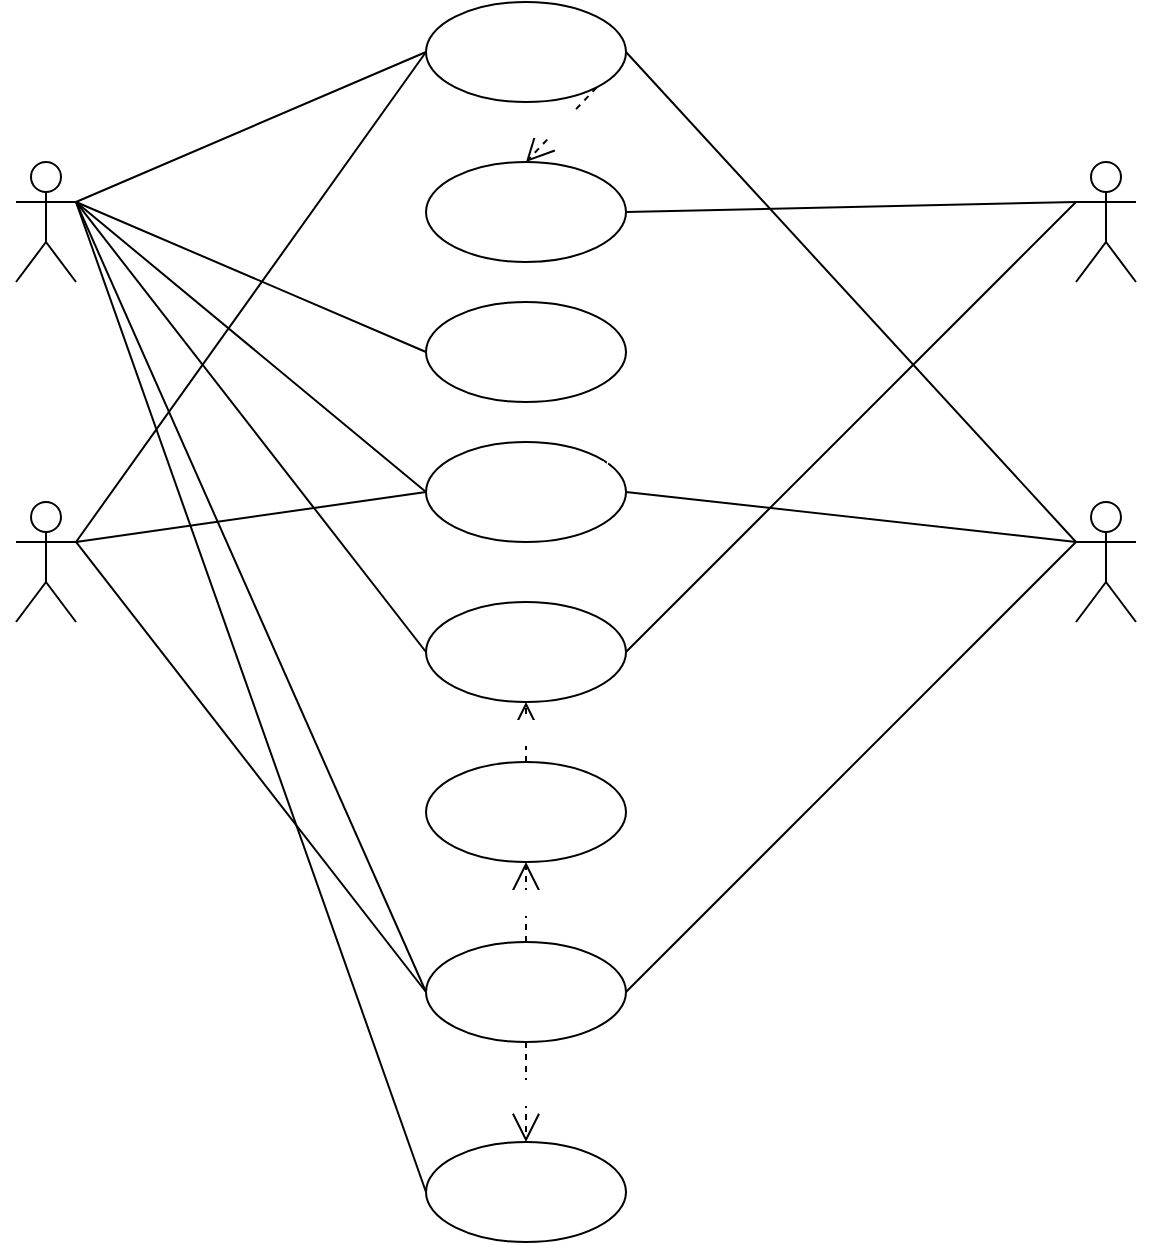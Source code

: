 <mxfile>
    <diagram id="1VJ4A4ErR4bO_sIXdVbA" name="Page-1">
        <mxGraphModel dx="1540" dy="846" grid="1" gridSize="10" guides="1" tooltips="1" connect="1" arrows="1" fold="1" page="1" pageScale="1" pageWidth="850" pageHeight="1100" math="0" shadow="0">
            <root>
                <mxCell id="0"/>
                <mxCell id="1" parent="0"/>
                <mxCell id="14" style="edgeStyle=none;html=1;exitX=1;exitY=0.333;exitDx=0;exitDy=0;exitPerimeter=0;entryX=0;entryY=0.5;entryDx=0;entryDy=0;fontColor=#FFFFFF;endArrow=none;endFill=0;" edge="1" parent="1" source="2" target="10">
                    <mxGeometry relative="1" as="geometry"/>
                </mxCell>
                <mxCell id="20" style="edgeStyle=none;html=1;exitX=1;exitY=0.333;exitDx=0;exitDy=0;exitPerimeter=0;entryX=0;entryY=0.5;entryDx=0;entryDy=0;fontColor=#FFFFFF;endArrow=none;endFill=0;" edge="1" parent="1" source="2" target="18">
                    <mxGeometry relative="1" as="geometry"/>
                </mxCell>
                <mxCell id="23" style="edgeStyle=none;html=1;exitX=1;exitY=0.333;exitDx=0;exitDy=0;exitPerimeter=0;entryX=0;entryY=0.5;entryDx=0;entryDy=0;fontColor=#FFFFFF;endArrow=none;endFill=0;" edge="1" parent="1" source="2" target="19">
                    <mxGeometry relative="1" as="geometry"/>
                </mxCell>
                <mxCell id="28" style="edgeStyle=none;html=1;exitX=1;exitY=0.333;exitDx=0;exitDy=0;exitPerimeter=0;entryX=0;entryY=0.5;entryDx=0;entryDy=0;fontColor=#FFFFFF;endArrow=none;endFill=0;" edge="1" parent="1" source="2" target="26">
                    <mxGeometry relative="1" as="geometry"/>
                </mxCell>
                <mxCell id="34" style="edgeStyle=none;html=1;exitX=1;exitY=0.333;exitDx=0;exitDy=0;exitPerimeter=0;entryX=0;entryY=0.5;entryDx=0;entryDy=0;fontColor=#FFFFFF;endArrow=none;endFill=0;" edge="1" parent="1" source="2" target="32">
                    <mxGeometry relative="1" as="geometry"/>
                </mxCell>
                <mxCell id="37" style="edgeStyle=none;html=1;exitX=1;exitY=0.333;exitDx=0;exitDy=0;exitPerimeter=0;entryX=0;entryY=0.5;entryDx=0;entryDy=0;fontColor=#FFFFFF;endArrow=none;endFill=0;" edge="1" parent="1" source="2" target="30">
                    <mxGeometry relative="1" as="geometry"/>
                </mxCell>
                <mxCell id="2" value="&lt;span id=&quot;docs-internal-guid-9c9111f2-7fff-4801-d1b3-890194a6ea42&quot;&gt;&lt;span style=&quot;font-size: 11pt; font-family: Sarabun, sans-serif; background-color: transparent; font-variant-numeric: normal; font-variant-east-asian: normal; font-variant-alternates: normal; font-variant-position: normal; vertical-align: baseline;&quot;&gt;&lt;font color=&quot;#ffffff&quot;&gt;อาจารย์&lt;/font&gt;&lt;/span&gt;&lt;/span&gt;" style="shape=umlActor;verticalLabelPosition=bottom;verticalAlign=top;html=1;" parent="1" vertex="1">
                    <mxGeometry x="120" y="240" width="30" height="60" as="geometry"/>
                </mxCell>
                <mxCell id="15" style="edgeStyle=none;html=1;exitX=1;exitY=0.333;exitDx=0;exitDy=0;exitPerimeter=0;entryX=0;entryY=0.5;entryDx=0;entryDy=0;fontColor=#FFFFFF;endArrow=none;endFill=0;" edge="1" parent="1" source="3" target="10">
                    <mxGeometry relative="1" as="geometry"/>
                </mxCell>
                <mxCell id="21" style="edgeStyle=none;html=1;exitX=1;exitY=0.333;exitDx=0;exitDy=0;exitPerimeter=0;entryX=0;entryY=0.5;entryDx=0;entryDy=0;fontColor=#FFFFFF;endArrow=none;endFill=0;" edge="1" parent="1" source="3" target="19">
                    <mxGeometry relative="1" as="geometry"/>
                </mxCell>
                <mxCell id="35" style="edgeStyle=none;html=1;exitX=1;exitY=0.333;exitDx=0;exitDy=0;exitPerimeter=0;entryX=0;entryY=0.5;entryDx=0;entryDy=0;fontColor=#FFFFFF;endArrow=none;endFill=0;" edge="1" parent="1" source="3" target="30">
                    <mxGeometry relative="1" as="geometry"/>
                </mxCell>
                <mxCell id="3" value="&lt;span id=&quot;docs-internal-guid-3a2d6300-7fff-b218-7243-1213b10bfaf1&quot;&gt;&lt;span style=&quot;font-size: 11pt; font-family: Sarabun, sans-serif; background-color: transparent; font-variant-numeric: normal; font-variant-east-asian: normal; font-variant-alternates: normal; font-variant-position: normal; vertical-align: baseline;&quot;&gt;&lt;font color=&quot;#ffffff&quot;&gt;ผู้เข้าร่วม&lt;/font&gt;&lt;/span&gt;&lt;/span&gt;" style="shape=umlActor;verticalLabelPosition=bottom;verticalAlign=top;html=1;" parent="1" vertex="1">
                    <mxGeometry x="120" y="410" width="30" height="60" as="geometry"/>
                </mxCell>
                <mxCell id="22" style="edgeStyle=none;html=1;exitX=0;exitY=0.333;exitDx=0;exitDy=0;exitPerimeter=0;entryX=1;entryY=0.5;entryDx=0;entryDy=0;fontColor=#FFFFFF;endArrow=none;endFill=0;" edge="1" parent="1" source="5" target="19">
                    <mxGeometry relative="1" as="geometry"/>
                </mxCell>
                <mxCell id="24" style="edgeStyle=none;html=1;exitX=0;exitY=0.333;exitDx=0;exitDy=0;exitPerimeter=0;entryX=1;entryY=0.5;entryDx=0;entryDy=0;fontColor=#FFFFFF;endArrow=none;endFill=0;" edge="1" parent="1" source="4" target="11">
                    <mxGeometry relative="1" as="geometry"/>
                </mxCell>
                <mxCell id="29" style="edgeStyle=none;html=1;exitX=0;exitY=0.333;exitDx=0;exitDy=0;exitPerimeter=0;entryX=1;entryY=0.5;entryDx=0;entryDy=0;fontColor=#FFFFFF;endArrow=none;endFill=0;" edge="1" parent="1" source="4" target="26">
                    <mxGeometry relative="1" as="geometry"/>
                </mxCell>
                <mxCell id="4" value="&lt;span id=&quot;docs-internal-guid-07d63821-7fff-fe9b-5c4b-7e6342f01b2e&quot;&gt;&lt;span style=&quot;font-size: 11pt; font-family: Sarabun, sans-serif; background-color: transparent; font-variant-numeric: normal; font-variant-east-asian: normal; font-variant-alternates: normal; font-variant-position: normal; vertical-align: baseline;&quot;&gt;&lt;font color=&quot;#ffffff&quot;&gt;ระบบ&lt;/font&gt;&lt;/span&gt;&lt;/span&gt;" style="shape=umlActor;verticalLabelPosition=bottom;verticalAlign=top;html=1;" parent="1" vertex="1">
                    <mxGeometry x="650" y="240" width="30" height="60" as="geometry"/>
                </mxCell>
                <mxCell id="16" style="edgeStyle=none;html=1;exitX=0;exitY=0.333;exitDx=0;exitDy=0;exitPerimeter=0;entryX=1;entryY=0.5;entryDx=0;entryDy=0;fontColor=#FFFFFF;endArrow=none;endFill=0;" edge="1" parent="1" source="5" target="10">
                    <mxGeometry relative="1" as="geometry"/>
                </mxCell>
                <mxCell id="36" style="edgeStyle=none;html=1;exitX=0;exitY=0.333;exitDx=0;exitDy=0;exitPerimeter=0;entryX=1;entryY=0.5;entryDx=0;entryDy=0;fontColor=#FFFFFF;endArrow=none;endFill=0;" edge="1" parent="1" source="5" target="30">
                    <mxGeometry relative="1" as="geometry"/>
                </mxCell>
                <mxCell id="5" value="&lt;span id=&quot;docs-internal-guid-07d63821-7fff-fe9b-5c4b-7e6342f01b2e&quot;&gt;&lt;span style=&quot;font-size: 11pt; font-family: Sarabun, sans-serif; background-color: transparent; font-variant-numeric: normal; font-variant-east-asian: normal; font-variant-alternates: normal; font-variant-position: normal; vertical-align: baseline;&quot;&gt;&lt;font color=&quot;#ffffff&quot;&gt;ผู้ดูแลระบบ&lt;/font&gt;&lt;/span&gt;&lt;/span&gt;" style="shape=umlActor;verticalLabelPosition=bottom;verticalAlign=top;html=1;" parent="1" vertex="1">
                    <mxGeometry x="650" y="410" width="30" height="60" as="geometry"/>
                </mxCell>
                <mxCell id="10" value="ล็อคอิน" style="ellipse;whiteSpace=wrap;html=1;fontColor=#FFFFFF;" vertex="1" parent="1">
                    <mxGeometry x="325" y="160" width="100" height="50" as="geometry"/>
                </mxCell>
                <mxCell id="11" value="authentication" style="ellipse;whiteSpace=wrap;html=1;fontColor=#FFFFFF;" vertex="1" parent="1">
                    <mxGeometry x="325" y="240" width="100" height="50" as="geometry"/>
                </mxCell>
                <mxCell id="13" value="&amp;lt;&amp;lt;include&amp;gt;&amp;gt;" style="endArrow=open;endSize=12;dashed=1;html=1;fontColor=#FFFFFF;exitX=1;exitY=1;exitDx=0;exitDy=0;entryX=0.5;entryY=0;entryDx=0;entryDy=0;" edge="1" parent="1" source="10" target="11">
                    <mxGeometry width="160" relative="1" as="geometry">
                        <mxPoint x="570" y="220" as="sourcePoint"/>
                        <mxPoint x="490" y="240" as="targetPoint"/>
                    </mxGeometry>
                </mxCell>
                <mxCell id="18" value="&lt;span style=&quot;text-align: left;&quot; id=&quot;docs-internal-guid-37cb4701-7fff-291a-5f33-83eef2918ecb&quot;&gt;&lt;span style=&quot;font-size: 11pt; font-family: Sarabun, sans-serif; background-color: transparent; font-variant-numeric: normal; font-variant-east-asian: normal; font-variant-alternates: normal; font-variant-position: normal; vertical-align: baseline;&quot;&gt;การสร้างกิจกรรม&lt;/span&gt;&lt;/span&gt;" style="ellipse;whiteSpace=wrap;html=1;fontColor=#FFFFFF;" vertex="1" parent="1">
                    <mxGeometry x="325" y="310" width="100" height="50" as="geometry"/>
                </mxCell>
                <mxCell id="19" value="&lt;span id=&quot;docs-internal-guid-8285c140-7fff-ec61-f3a0-9c05c8e5bda9&quot;&gt;&lt;span style=&quot;font-size: 11pt; font-family: Sarabun, sans-serif; background-color: transparent; font-variant-numeric: normal; font-variant-east-asian: normal; font-variant-alternates: normal; font-variant-position: normal; vertical-align: baseline;&quot;&gt;การลงทะเบียนผู้เข้าร่วม&lt;/span&gt;&lt;/span&gt;" style="ellipse;whiteSpace=wrap;html=1;fontColor=#FFFFFF;" vertex="1" parent="1">
                    <mxGeometry x="325" y="380" width="100" height="50" as="geometry"/>
                </mxCell>
                <mxCell id="25" value="&lt;span id=&quot;docs-internal-guid-8285c140-7fff-ec61-f3a0-9c05c8e5bda9&quot;&gt;&lt;span style=&quot;font-size: 11pt; font-family: Sarabun, sans-serif; background-color: transparent; font-variant-numeric: normal; font-variant-east-asian: normal; font-variant-alternates: normal; font-variant-position: normal; vertical-align: baseline;&quot;&gt;การลงทะเบียนเสร็จสมบูรณ์&lt;/span&gt;&lt;/span&gt;" style="ellipse;whiteSpace=wrap;html=1;fontColor=#FFFFFF;" vertex="1" parent="1">
                    <mxGeometry x="325" y="540" width="100" height="50" as="geometry"/>
                </mxCell>
                <mxCell id="26" value="&lt;span id=&quot;docs-internal-guid-8285c140-7fff-ec61-f3a0-9c05c8e5bda9&quot;&gt;&lt;span style=&quot;font-size: 11pt; font-family: Sarabun, sans-serif; background-color: transparent; font-variant-numeric: normal; font-variant-east-asian: normal; font-variant-alternates: normal; font-variant-position: normal; vertical-align: baseline;&quot;&gt;ระบบอนุมัติแบบอัตโนมัติ&lt;/span&gt;&lt;/span&gt;" style="ellipse;whiteSpace=wrap;html=1;fontColor=#FFFFFF;" vertex="1" parent="1">
                    <mxGeometry x="325" y="460" width="100" height="50" as="geometry"/>
                </mxCell>
                <mxCell id="27" value="&amp;lt;&amp;lt;include&amp;gt;&amp;gt;" style="endArrow=open;endSize=12;dashed=1;html=1;fontColor=#FFFFFF;exitX=0.5;exitY=0;exitDx=0;exitDy=0;entryX=0.5;entryY=1;entryDx=0;entryDy=0;" edge="1" parent="1" source="25" target="26">
                    <mxGeometry width="160" relative="1" as="geometry">
                        <mxPoint x="420.355" y="212.678" as="sourcePoint"/>
                        <mxPoint x="385" y="250" as="targetPoint"/>
                    </mxGeometry>
                </mxCell>
                <mxCell id="30" value="&lt;span id=&quot;docs-internal-guid-6efcb810-7fff-bee3-7e33-1298a6fec367&quot;&gt;&lt;span style=&quot;font-size: 11pt; font-family: Sarabun, sans-serif; background-color: transparent; font-variant-numeric: normal; font-variant-east-asian: normal; font-variant-alternates: normal; font-variant-position: normal; vertical-align: baseline;&quot;&gt;การแจ้งเตือน&lt;/span&gt;&lt;/span&gt;" style="ellipse;whiteSpace=wrap;html=1;fontColor=#FFFFFF;" vertex="1" parent="1">
                    <mxGeometry x="325" y="630" width="100" height="50" as="geometry"/>
                </mxCell>
                <mxCell id="31" value="&amp;lt;&amp;lt;include&amp;gt;&amp;gt;" style="endArrow=open;endSize=12;dashed=1;html=1;fontColor=#FFFFFF;exitX=0.5;exitY=0;exitDx=0;exitDy=0;entryX=0.5;entryY=1;entryDx=0;entryDy=0;" edge="1" parent="1" source="30" target="25">
                    <mxGeometry width="160" relative="1" as="geometry">
                        <mxPoint x="450" y="560" as="sourcePoint"/>
                        <mxPoint x="385" y="520.0" as="targetPoint"/>
                    </mxGeometry>
                </mxCell>
                <mxCell id="32" value="&lt;span id=&quot;docs-internal-guid-aa71b8e9-7fff-9409-1483-86484e0ed149&quot;&gt;&lt;span style=&quot;font-size: 11pt; font-family: Sarabun, sans-serif; background-color: transparent; font-variant-numeric: normal; font-variant-east-asian: normal; font-variant-alternates: normal; font-variant-position: normal; vertical-align: baseline;&quot;&gt;การจัดการใบประกาศ&lt;/span&gt;&lt;/span&gt;" style="ellipse;whiteSpace=wrap;html=1;fontColor=#FFFFFF;" vertex="1" parent="1">
                    <mxGeometry x="325" y="730" width="100" height="50" as="geometry"/>
                </mxCell>
                <mxCell id="33" value="&amp;lt;&amp;lt;include&amp;gt;&amp;gt;" style="endArrow=open;endSize=12;dashed=1;html=1;fontColor=#FFFFFF;exitX=0.5;exitY=1;exitDx=0;exitDy=0;entryX=0.5;entryY=0;entryDx=0;entryDy=0;" edge="1" parent="1" source="30" target="32">
                    <mxGeometry width="160" relative="1" as="geometry">
                        <mxPoint x="435" y="645" as="sourcePoint"/>
                        <mxPoint x="480" y="600" as="targetPoint"/>
                    </mxGeometry>
                </mxCell>
            </root>
        </mxGraphModel>
    </diagram>
</mxfile>